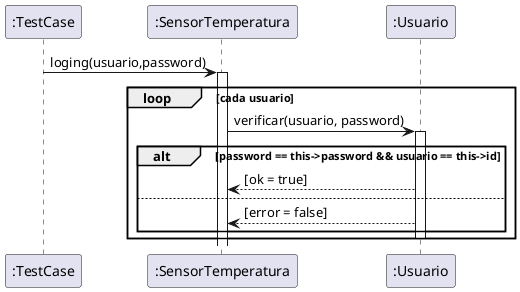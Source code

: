 @startuml
":TestCase" -> ":SensorTemperatura": loging(usuario,password)

activate ":SensorTemperatura"
        loop cada usuario
                ":SensorTemperatura" -> ":Usuario": verificar(usuario, password)

                activate ":Usuario"
                        alt password == this->password && usuario == this->id
                                ":Usuario" --> ":SensorTemperatura": [ok = true]
                        else  
                                ":Usuario" --> ":SensorTemperatura": [error = false]
                        end
                deactivate ":Usuario"
        end
        
        /'
         ' ":SensorTemperatura" --> ":TestCase": [error = false]
         '/

@enduml
